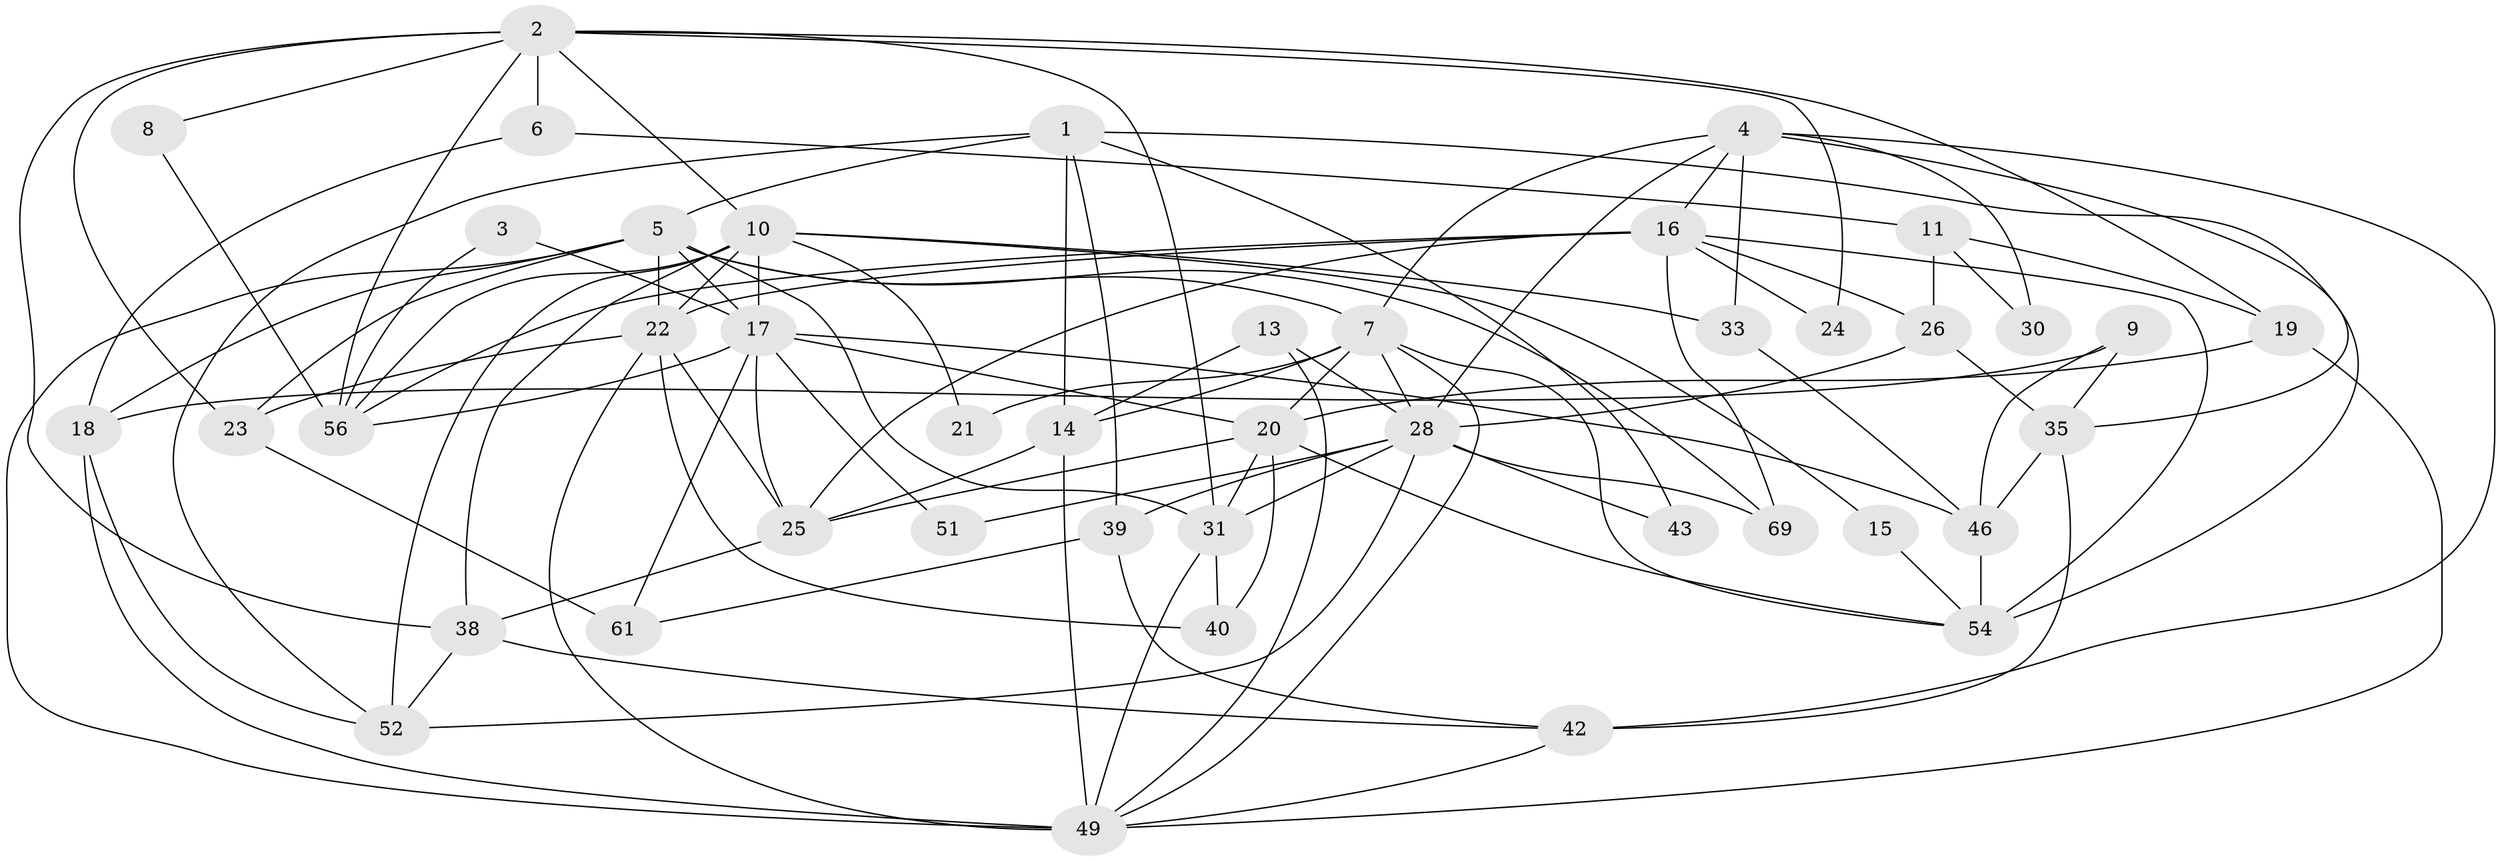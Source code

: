 // Generated by graph-tools (version 1.1) at 2025/23/03/03/25 07:23:57]
// undirected, 43 vertices, 107 edges
graph export_dot {
graph [start="1"]
  node [color=gray90,style=filled];
  1 [super="+12"];
  2 [super="+29"];
  3;
  4 [super="+27"];
  5 [super="+57"];
  6;
  7 [super="+58"];
  8;
  9;
  10 [super="+34"];
  11 [super="+47"];
  13;
  14 [super="+59"];
  15;
  16 [super="+32"];
  17 [super="+45"];
  18 [super="+65"];
  19 [super="+55"];
  20 [super="+64"];
  21;
  22 [super="+62"];
  23;
  24;
  25 [super="+36"];
  26 [super="+68"];
  28 [super="+41"];
  30;
  31 [super="+50"];
  33 [super="+44"];
  35 [super="+37"];
  38 [super="+67"];
  39 [super="+48"];
  40;
  42;
  43;
  46 [super="+66"];
  49 [super="+53"];
  51;
  52;
  54 [super="+63"];
  56 [super="+60"];
  61;
  69;
  1 -- 14;
  1 -- 43;
  1 -- 39;
  1 -- 52;
  1 -- 5;
  1 -- 54;
  2 -- 23;
  2 -- 6;
  2 -- 19;
  2 -- 24;
  2 -- 56;
  2 -- 8;
  2 -- 10;
  2 -- 38;
  2 -- 31;
  3 -- 17;
  3 -- 56;
  4 -- 28;
  4 -- 16;
  4 -- 30;
  4 -- 42;
  4 -- 35;
  4 -- 7;
  4 -- 33;
  5 -- 23;
  5 -- 17;
  5 -- 18;
  5 -- 22;
  5 -- 69;
  5 -- 7;
  5 -- 31;
  5 -- 49;
  6 -- 11;
  6 -- 18;
  7 -- 20;
  7 -- 54;
  7 -- 14;
  7 -- 28;
  7 -- 49;
  7 -- 21;
  8 -- 56;
  9 -- 18;
  9 -- 35;
  9 -- 46;
  10 -- 38;
  10 -- 17;
  10 -- 52;
  10 -- 21;
  10 -- 22;
  10 -- 56;
  10 -- 15;
  10 -- 33;
  11 -- 30;
  11 -- 19;
  11 -- 26 [weight=2];
  13 -- 28;
  13 -- 14;
  13 -- 49;
  14 -- 25;
  14 -- 49;
  15 -- 54;
  16 -- 24;
  16 -- 25;
  16 -- 69;
  16 -- 22;
  16 -- 54 [weight=2];
  16 -- 56;
  16 -- 26;
  17 -- 51;
  17 -- 61;
  17 -- 20;
  17 -- 46;
  17 -- 25;
  17 -- 56;
  18 -- 52;
  18 -- 49;
  19 -- 49;
  19 -- 20;
  20 -- 31;
  20 -- 54;
  20 -- 40;
  20 -- 25;
  22 -- 23;
  22 -- 25;
  22 -- 40;
  22 -- 49;
  23 -- 61;
  25 -- 38;
  26 -- 28;
  26 -- 35 [weight=2];
  28 -- 39;
  28 -- 43;
  28 -- 51;
  28 -- 52;
  28 -- 69;
  28 -- 31;
  31 -- 40;
  31 -- 49;
  33 -- 46;
  35 -- 46 [weight=2];
  35 -- 42;
  38 -- 42;
  38 -- 52;
  39 -- 42;
  39 -- 61;
  42 -- 49;
  46 -- 54;
}
